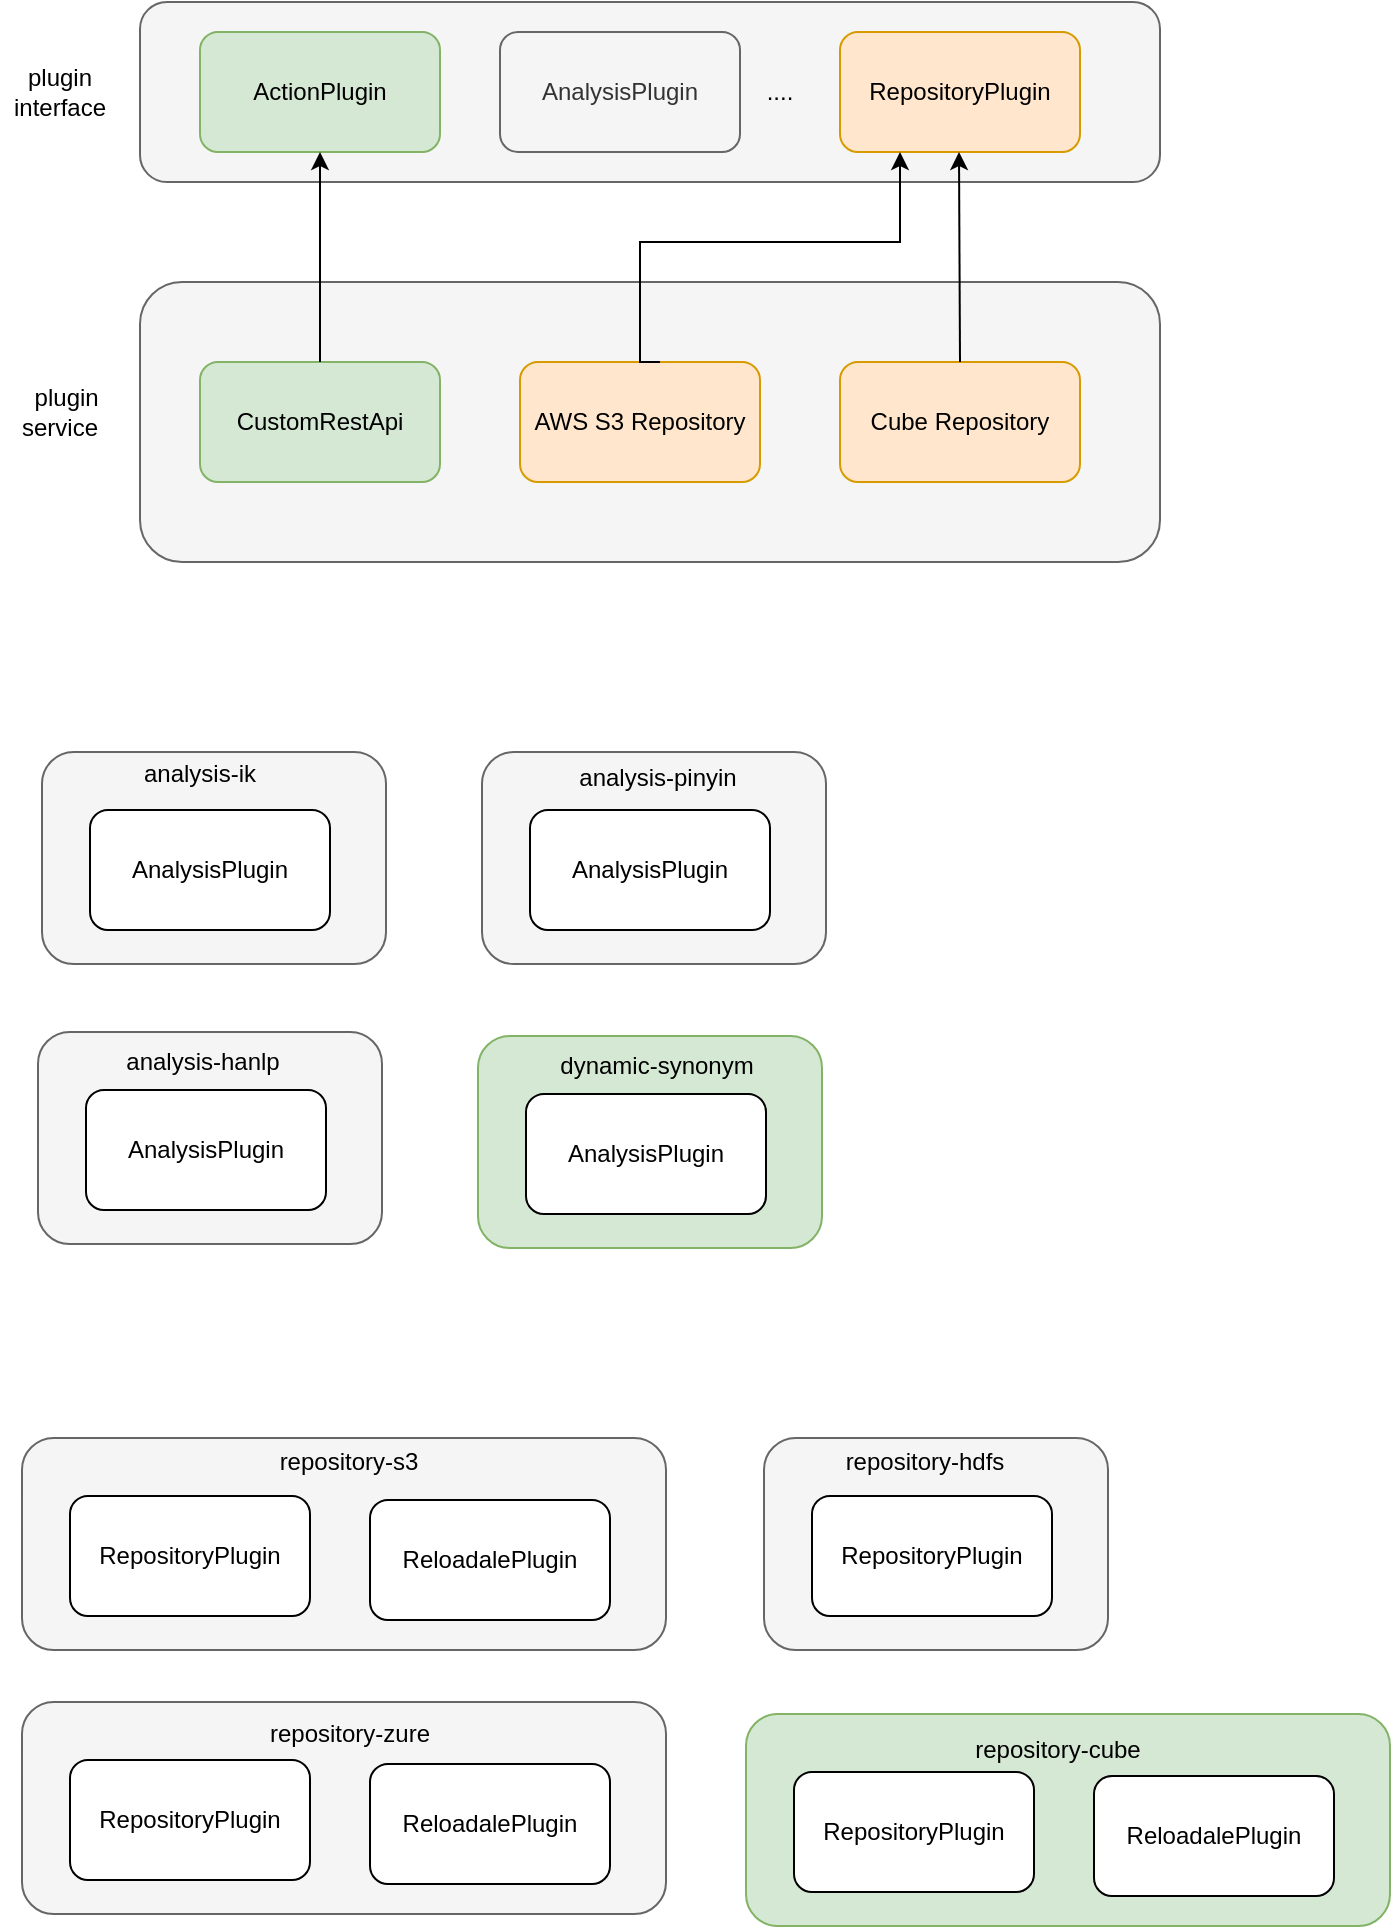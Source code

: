 <mxfile version="20.5.3" type="github">
  <diagram id="xo_CiO_Yl4N48_bS63rh" name="第 1 页">
    <mxGraphModel dx="946" dy="614" grid="0" gridSize="10" guides="1" tooltips="1" connect="1" arrows="1" fold="1" page="1" pageScale="1" pageWidth="1169" pageHeight="1654" math="0" shadow="0">
      <root>
        <mxCell id="0" />
        <mxCell id="1" parent="0" />
        <mxCell id="fHE2T1uiIEL0fMKhrEIc-2" value="" style="rounded=1;whiteSpace=wrap;html=1;fillColor=#f5f5f5;strokeColor=#666666;fontColor=#333333;" parent="1" vertex="1">
          <mxGeometry x="190" y="210" width="510" height="90" as="geometry" />
        </mxCell>
        <mxCell id="fHE2T1uiIEL0fMKhrEIc-3" value="ActionPlugin" style="rounded=1;whiteSpace=wrap;html=1;fillColor=#d5e8d4;strokeColor=#82b366;" parent="1" vertex="1">
          <mxGeometry x="220" y="225" width="120" height="60" as="geometry" />
        </mxCell>
        <mxCell id="fHE2T1uiIEL0fMKhrEIc-4" value="" style="rounded=1;whiteSpace=wrap;html=1;fillColor=#f5f5f5;fontColor=#333333;strokeColor=#666666;" parent="1" vertex="1">
          <mxGeometry x="190" y="350" width="510" height="140" as="geometry" />
        </mxCell>
        <mxCell id="fHE2T1uiIEL0fMKhrEIc-5" value="AnalysisPlugin" style="rounded=1;whiteSpace=wrap;html=1;fillColor=#f5f5f5;strokeColor=#666666;fontColor=#333333;" parent="1" vertex="1">
          <mxGeometry x="370" y="225" width="120" height="60" as="geometry" />
        </mxCell>
        <mxCell id="fHE2T1uiIEL0fMKhrEIc-7" value="...." style="text;html=1;strokeColor=none;fillColor=none;align=center;verticalAlign=middle;whiteSpace=wrap;rounded=0;" parent="1" vertex="1">
          <mxGeometry x="480" y="240" width="60" height="30" as="geometry" />
        </mxCell>
        <mxCell id="fHE2T1uiIEL0fMKhrEIc-8" value="plugin interface" style="text;html=1;strokeColor=none;fillColor=none;align=center;verticalAlign=middle;whiteSpace=wrap;rounded=0;" parent="1" vertex="1">
          <mxGeometry x="120" y="240" width="60" height="30" as="geometry" />
        </mxCell>
        <mxCell id="fHE2T1uiIEL0fMKhrEIc-9" value="CustomRestApi" style="rounded=1;whiteSpace=wrap;html=1;fillColor=#d5e8d4;strokeColor=#82b366;" parent="1" vertex="1">
          <mxGeometry x="220" y="390" width="120" height="60" as="geometry" />
        </mxCell>
        <mxCell id="fHE2T1uiIEL0fMKhrEIc-10" value="RepositoryPlugin" style="rounded=1;whiteSpace=wrap;html=1;fillColor=#ffe6cc;strokeColor=#d79b00;" parent="1" vertex="1">
          <mxGeometry x="540" y="225" width="120" height="60" as="geometry" />
        </mxCell>
        <mxCell id="fHE2T1uiIEL0fMKhrEIc-11" value="" style="endArrow=classic;html=1;rounded=0;entryX=0.5;entryY=1;entryDx=0;entryDy=0;" parent="1" source="fHE2T1uiIEL0fMKhrEIc-9" target="fHE2T1uiIEL0fMKhrEIc-3" edge="1">
          <mxGeometry width="50" height="50" relative="1" as="geometry">
            <mxPoint x="450" y="350" as="sourcePoint" />
            <mxPoint x="500" y="300" as="targetPoint" />
          </mxGeometry>
        </mxCell>
        <mxCell id="fHE2T1uiIEL0fMKhrEIc-12" value="AWS S3 Repository" style="rounded=1;whiteSpace=wrap;html=1;fillColor=#ffe6cc;strokeColor=#d79b00;" parent="1" vertex="1">
          <mxGeometry x="380" y="390" width="120" height="60" as="geometry" />
        </mxCell>
        <mxCell id="fHE2T1uiIEL0fMKhrEIc-13" value="Cube Repository" style="rounded=1;whiteSpace=wrap;html=1;fillColor=#ffe6cc;strokeColor=#d79b00;" parent="1" vertex="1">
          <mxGeometry x="540" y="390" width="120" height="60" as="geometry" />
        </mxCell>
        <mxCell id="fHE2T1uiIEL0fMKhrEIc-14" value="" style="endArrow=classic;html=1;rounded=0;edgeStyle=orthogonalEdgeStyle;entryX=0.25;entryY=1;entryDx=0;entryDy=0;" parent="1" target="fHE2T1uiIEL0fMKhrEIc-10" edge="1">
          <mxGeometry width="50" height="50" relative="1" as="geometry">
            <mxPoint x="450" y="390" as="sourcePoint" />
            <mxPoint x="500" y="340" as="targetPoint" />
            <Array as="points">
              <mxPoint x="440" y="390" />
              <mxPoint x="440" y="330" />
              <mxPoint x="570" y="330" />
            </Array>
          </mxGeometry>
        </mxCell>
        <mxCell id="fHE2T1uiIEL0fMKhrEIc-15" value="" style="endArrow=classic;html=1;rounded=0;" parent="1" edge="1">
          <mxGeometry width="50" height="50" relative="1" as="geometry">
            <mxPoint x="600" y="390" as="sourcePoint" />
            <mxPoint x="599.5" y="285" as="targetPoint" />
          </mxGeometry>
        </mxCell>
        <mxCell id="fHE2T1uiIEL0fMKhrEIc-16" value="&amp;nbsp; plugin service" style="text;html=1;strokeColor=none;fillColor=none;align=center;verticalAlign=middle;whiteSpace=wrap;rounded=0;" parent="1" vertex="1">
          <mxGeometry x="120" y="400" width="60" height="30" as="geometry" />
        </mxCell>
        <mxCell id="_94Ime-4hOuovqoKaUaG-1" value="" style="rounded=1;whiteSpace=wrap;html=1;fillColor=#f5f5f5;fontColor=#333333;strokeColor=#666666;" vertex="1" parent="1">
          <mxGeometry x="141" y="585" width="172" height="106" as="geometry" />
        </mxCell>
        <mxCell id="_94Ime-4hOuovqoKaUaG-2" value="analysis-ik" style="text;html=1;strokeColor=none;fillColor=none;align=center;verticalAlign=middle;whiteSpace=wrap;rounded=0;" vertex="1" parent="1">
          <mxGeometry x="190" y="581" width="60" height="30" as="geometry" />
        </mxCell>
        <mxCell id="_94Ime-4hOuovqoKaUaG-3" value="AnalysisPlugin" style="rounded=1;whiteSpace=wrap;html=1;" vertex="1" parent="1">
          <mxGeometry x="165" y="614" width="120" height="60" as="geometry" />
        </mxCell>
        <mxCell id="_94Ime-4hOuovqoKaUaG-4" value="" style="rounded=1;whiteSpace=wrap;html=1;fillColor=#f5f5f5;fontColor=#333333;strokeColor=#666666;" vertex="1" parent="1">
          <mxGeometry x="361" y="585" width="172" height="106" as="geometry" />
        </mxCell>
        <mxCell id="_94Ime-4hOuovqoKaUaG-5" value="analysis-pinyin" style="text;html=1;strokeColor=none;fillColor=none;align=center;verticalAlign=middle;whiteSpace=wrap;rounded=0;" vertex="1" parent="1">
          <mxGeometry x="398" y="583" width="102" height="30" as="geometry" />
        </mxCell>
        <mxCell id="_94Ime-4hOuovqoKaUaG-6" value="AnalysisPlugin" style="rounded=1;whiteSpace=wrap;html=1;" vertex="1" parent="1">
          <mxGeometry x="385" y="614" width="120" height="60" as="geometry" />
        </mxCell>
        <mxCell id="_94Ime-4hOuovqoKaUaG-7" value="" style="rounded=1;whiteSpace=wrap;html=1;fillColor=#f5f5f5;fontColor=#333333;strokeColor=#666666;" vertex="1" parent="1">
          <mxGeometry x="139" y="725" width="172" height="106" as="geometry" />
        </mxCell>
        <mxCell id="_94Ime-4hOuovqoKaUaG-8" value="analysis-hanlp" style="text;html=1;strokeColor=none;fillColor=none;align=center;verticalAlign=middle;whiteSpace=wrap;rounded=0;" vertex="1" parent="1">
          <mxGeometry x="177" y="725" width="89" height="30" as="geometry" />
        </mxCell>
        <mxCell id="_94Ime-4hOuovqoKaUaG-9" value="AnalysisPlugin" style="rounded=1;whiteSpace=wrap;html=1;" vertex="1" parent="1">
          <mxGeometry x="163" y="754" width="120" height="60" as="geometry" />
        </mxCell>
        <mxCell id="_94Ime-4hOuovqoKaUaG-10" value="" style="rounded=1;whiteSpace=wrap;html=1;fillColor=#f5f5f5;fontColor=#333333;strokeColor=#666666;" vertex="1" parent="1">
          <mxGeometry x="131" y="928" width="322" height="106" as="geometry" />
        </mxCell>
        <mxCell id="_94Ime-4hOuovqoKaUaG-11" value="repository-s3" style="text;html=1;strokeColor=none;fillColor=none;align=center;verticalAlign=middle;whiteSpace=wrap;rounded=0;" vertex="1" parent="1">
          <mxGeometry x="254" y="925" width="81" height="30" as="geometry" />
        </mxCell>
        <mxCell id="_94Ime-4hOuovqoKaUaG-12" value="RepositoryPlugin" style="rounded=1;whiteSpace=wrap;html=1;" vertex="1" parent="1">
          <mxGeometry x="155" y="957" width="120" height="60" as="geometry" />
        </mxCell>
        <mxCell id="_94Ime-4hOuovqoKaUaG-13" value="ReloadalePlugin" style="rounded=1;whiteSpace=wrap;html=1;" vertex="1" parent="1">
          <mxGeometry x="305" y="959" width="120" height="60" as="geometry" />
        </mxCell>
        <mxCell id="_94Ime-4hOuovqoKaUaG-14" value="" style="rounded=1;whiteSpace=wrap;html=1;fillColor=#f5f5f5;fontColor=#333333;strokeColor=#666666;" vertex="1" parent="1">
          <mxGeometry x="131" y="1060" width="322" height="106" as="geometry" />
        </mxCell>
        <mxCell id="_94Ime-4hOuovqoKaUaG-15" value="repository-zure" style="text;html=1;strokeColor=none;fillColor=none;align=center;verticalAlign=middle;whiteSpace=wrap;rounded=0;" vertex="1" parent="1">
          <mxGeometry x="246" y="1061" width="98" height="30" as="geometry" />
        </mxCell>
        <mxCell id="_94Ime-4hOuovqoKaUaG-16" value="RepositoryPlugin" style="rounded=1;whiteSpace=wrap;html=1;" vertex="1" parent="1">
          <mxGeometry x="155" y="1089" width="120" height="60" as="geometry" />
        </mxCell>
        <mxCell id="_94Ime-4hOuovqoKaUaG-17" value="ReloadalePlugin" style="rounded=1;whiteSpace=wrap;html=1;" vertex="1" parent="1">
          <mxGeometry x="305" y="1091" width="120" height="60" as="geometry" />
        </mxCell>
        <mxCell id="_94Ime-4hOuovqoKaUaG-18" value="" style="rounded=1;whiteSpace=wrap;html=1;fillColor=#d5e8d4;strokeColor=#82b366;" vertex="1" parent="1">
          <mxGeometry x="493" y="1066" width="322" height="106" as="geometry" />
        </mxCell>
        <mxCell id="_94Ime-4hOuovqoKaUaG-19" value="RepositoryPlugin" style="rounded=1;whiteSpace=wrap;html=1;" vertex="1" parent="1">
          <mxGeometry x="517" y="1095" width="120" height="60" as="geometry" />
        </mxCell>
        <mxCell id="_94Ime-4hOuovqoKaUaG-20" value="ReloadalePlugin" style="rounded=1;whiteSpace=wrap;html=1;" vertex="1" parent="1">
          <mxGeometry x="667" y="1097" width="120" height="60" as="geometry" />
        </mxCell>
        <mxCell id="_94Ime-4hOuovqoKaUaG-21" value="repository-cube" style="text;html=1;strokeColor=none;fillColor=none;align=center;verticalAlign=middle;whiteSpace=wrap;rounded=0;" vertex="1" parent="1">
          <mxGeometry x="600" y="1069" width="98" height="30" as="geometry" />
        </mxCell>
        <mxCell id="_94Ime-4hOuovqoKaUaG-22" value="" style="rounded=1;whiteSpace=wrap;html=1;fillColor=#f5f5f5;fontColor=#333333;strokeColor=#666666;" vertex="1" parent="1">
          <mxGeometry x="502" y="928" width="172" height="106" as="geometry" />
        </mxCell>
        <mxCell id="_94Ime-4hOuovqoKaUaG-23" value="repository-hdfs" style="text;html=1;strokeColor=none;fillColor=none;align=center;verticalAlign=middle;whiteSpace=wrap;rounded=0;" vertex="1" parent="1">
          <mxGeometry x="536" y="925" width="93" height="30" as="geometry" />
        </mxCell>
        <mxCell id="_94Ime-4hOuovqoKaUaG-24" value="RepositoryPlugin" style="rounded=1;whiteSpace=wrap;html=1;" vertex="1" parent="1">
          <mxGeometry x="526" y="957" width="120" height="60" as="geometry" />
        </mxCell>
        <mxCell id="_94Ime-4hOuovqoKaUaG-25" value="" style="rounded=1;whiteSpace=wrap;html=1;fillColor=#d5e8d4;strokeColor=#82b366;" vertex="1" parent="1">
          <mxGeometry x="359" y="727" width="172" height="106" as="geometry" />
        </mxCell>
        <mxCell id="_94Ime-4hOuovqoKaUaG-26" value="dynamic-synonym" style="text;html=1;strokeColor=none;fillColor=none;align=center;verticalAlign=middle;whiteSpace=wrap;rounded=0;" vertex="1" parent="1">
          <mxGeometry x="397" y="727" width="103" height="30" as="geometry" />
        </mxCell>
        <mxCell id="_94Ime-4hOuovqoKaUaG-27" value="AnalysisPlugin" style="rounded=1;whiteSpace=wrap;html=1;" vertex="1" parent="1">
          <mxGeometry x="383" y="756" width="120" height="60" as="geometry" />
        </mxCell>
      </root>
    </mxGraphModel>
  </diagram>
</mxfile>
